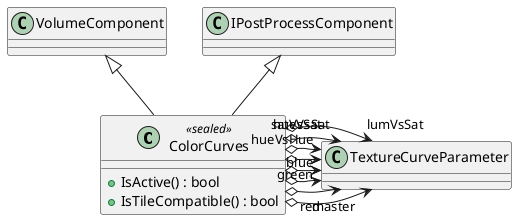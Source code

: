 @startuml
class ColorCurves <<sealed>> {
    + IsActive() : bool
    + IsTileCompatible() : bool
}
VolumeComponent <|-- ColorCurves
IPostProcessComponent <|-- ColorCurves
ColorCurves o-> "master" TextureCurveParameter
ColorCurves o-> "red" TextureCurveParameter
ColorCurves o-> "green" TextureCurveParameter
ColorCurves o-> "blue" TextureCurveParameter
ColorCurves o-> "hueVsHue" TextureCurveParameter
ColorCurves o-> "hueVsSat" TextureCurveParameter
ColorCurves o-> "satVsSat" TextureCurveParameter
ColorCurves o-> "lumVsSat" TextureCurveParameter
@enduml
